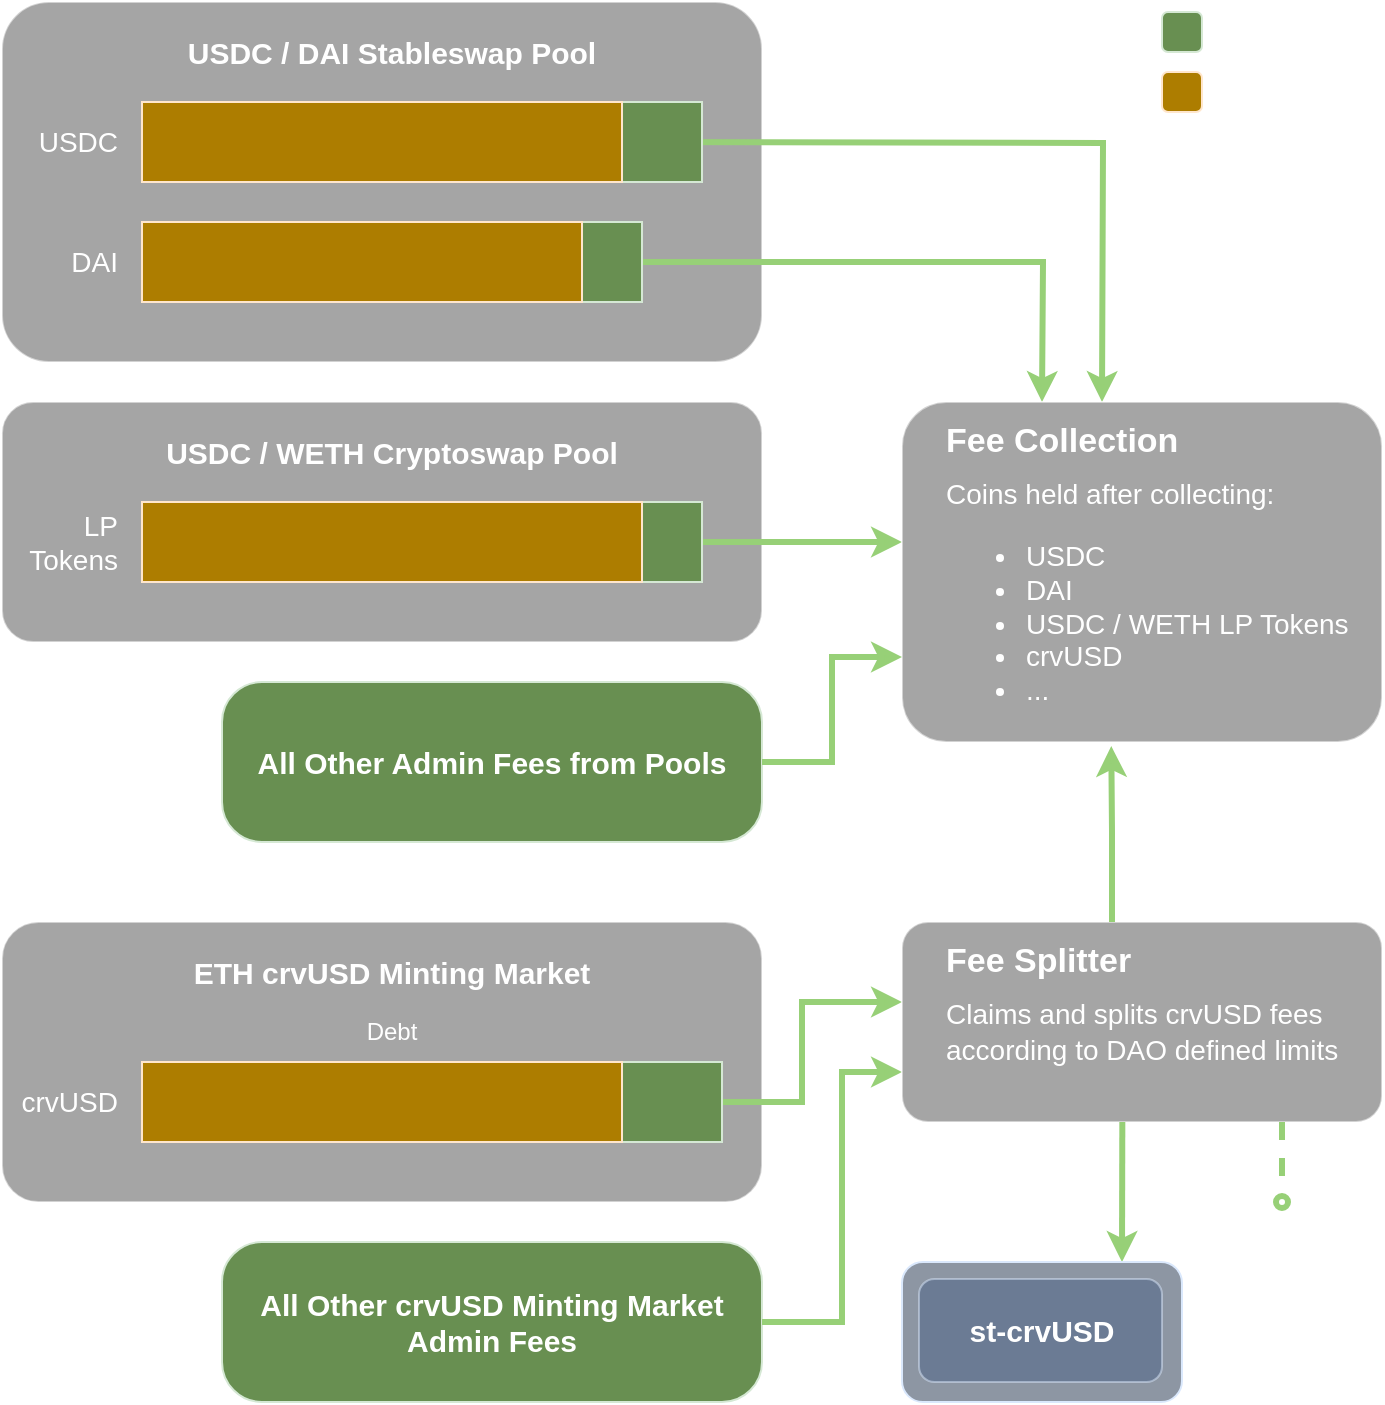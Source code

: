 <mxfile version="21.6.5" type="device">
  <diagram name="Page-1" id="XQpnbHps4Ra_ysarjgnG">
    <mxGraphModel dx="1364" dy="2843" grid="1" gridSize="10" guides="1" tooltips="1" connect="1" arrows="1" fold="1" page="1" pageScale="1" pageWidth="1060" pageHeight="2000" math="0" shadow="0">
      <root>
        <mxCell id="0" />
        <mxCell id="1" parent="0" />
        <mxCell id="l8Ifhlr_3lOIqzxVYJLy-1" value="" style="rounded=1;whiteSpace=wrap;html=1;opacity=50;arcSize=13;fillColor=#4D4D4D;strokeColor=#FFFFFF;" vertex="1" parent="1">
          <mxGeometry x="50" y="-1170" width="380" height="180" as="geometry" />
        </mxCell>
        <mxCell id="l8Ifhlr_3lOIqzxVYJLy-2" style="edgeStyle=orthogonalEdgeStyle;rounded=0;orthogonalLoop=1;jettySize=auto;html=1;exitX=1;exitY=0.5;exitDx=0;exitDy=0;fillColor=#688F51;strokeColor=#97D077;strokeWidth=3;fontSize=12;" edge="1" parent="1">
          <mxGeometry relative="1" as="geometry">
            <mxPoint x="600" y="-970" as="targetPoint" />
            <mxPoint x="370" y="-1100" as="sourcePoint" />
          </mxGeometry>
        </mxCell>
        <mxCell id="l8Ifhlr_3lOIqzxVYJLy-3" value="" style="rounded=0;whiteSpace=wrap;html=1;fillColor=#688F51;strokeColor=#D5E8D4;" vertex="1" parent="1">
          <mxGeometry x="360" y="-1120" width="40" height="40" as="geometry" />
        </mxCell>
        <mxCell id="l8Ifhlr_3lOIqzxVYJLy-4" value="USDC" style="text;html=1;strokeColor=none;fillColor=none;align=right;verticalAlign=middle;whiteSpace=wrap;rounded=0;fontSize=14;fontColor=#FFFFFF;" vertex="1" parent="1">
          <mxGeometry x="60" y="-1120" width="50" height="40" as="geometry" />
        </mxCell>
        <mxCell id="l8Ifhlr_3lOIqzxVYJLy-5" value="" style="rounded=0;whiteSpace=wrap;html=1;fillColor=#AD7D00;strokeColor=#FFE6CC;" vertex="1" parent="1">
          <mxGeometry x="120" y="-1120" width="240" height="40" as="geometry" />
        </mxCell>
        <mxCell id="l8Ifhlr_3lOIqzxVYJLy-6" style="edgeStyle=orthogonalEdgeStyle;rounded=0;orthogonalLoop=1;jettySize=auto;html=1;exitX=1;exitY=0.5;exitDx=0;exitDy=0;fillColor=#688F51;strokeColor=#97D077;strokeWidth=3;fontSize=12;" edge="1" parent="1" source="l8Ifhlr_3lOIqzxVYJLy-7">
          <mxGeometry relative="1" as="geometry">
            <mxPoint x="570" y="-970" as="targetPoint" />
          </mxGeometry>
        </mxCell>
        <mxCell id="l8Ifhlr_3lOIqzxVYJLy-7" value="" style="rounded=0;whiteSpace=wrap;html=1;fillColor=#688F51;strokeColor=#D5E8D4;" vertex="1" parent="1">
          <mxGeometry x="340" y="-1060" width="30" height="40" as="geometry" />
        </mxCell>
        <mxCell id="l8Ifhlr_3lOIqzxVYJLy-8" value="" style="rounded=0;whiteSpace=wrap;html=1;fillColor=#AD7D00;strokeColor=#FFE6CC;" vertex="1" parent="1">
          <mxGeometry x="120" y="-1060" width="220" height="40" as="geometry" />
        </mxCell>
        <mxCell id="l8Ifhlr_3lOIqzxVYJLy-9" value="DAI" style="text;html=1;strokeColor=none;fillColor=none;align=right;verticalAlign=middle;whiteSpace=wrap;rounded=0;fontSize=14;fontColor=#FFFFFF;" vertex="1" parent="1">
          <mxGeometry x="60" y="-1060" width="50" height="40" as="geometry" />
        </mxCell>
        <mxCell id="l8Ifhlr_3lOIqzxVYJLy-10" value="" style="rounded=1;whiteSpace=wrap;html=1;arcSize=13;textOpacity=50;opacity=50;fillColor=#4D4D4D;strokeColor=#FFFFFF;" vertex="1" parent="1">
          <mxGeometry x="50" y="-970" width="380" height="120" as="geometry" />
        </mxCell>
        <mxCell id="l8Ifhlr_3lOIqzxVYJLy-11" style="edgeStyle=orthogonalEdgeStyle;rounded=0;orthogonalLoop=1;jettySize=auto;html=1;exitX=1;exitY=0.5;exitDx=0;exitDy=0;fillColor=#688F51;strokeColor=#97D077;strokeWidth=3;fontSize=12;" edge="1" parent="1" source="l8Ifhlr_3lOIqzxVYJLy-12">
          <mxGeometry relative="1" as="geometry">
            <mxPoint x="500" y="-900" as="targetPoint" />
          </mxGeometry>
        </mxCell>
        <mxCell id="l8Ifhlr_3lOIqzxVYJLy-12" value="" style="rounded=0;whiteSpace=wrap;html=1;fillColor=#688F51;strokeColor=#D5E8D4;" vertex="1" parent="1">
          <mxGeometry x="370" y="-920" width="30" height="40" as="geometry" />
        </mxCell>
        <mxCell id="l8Ifhlr_3lOIqzxVYJLy-13" value="LP Tokens" style="text;html=1;strokeColor=none;fillColor=none;align=right;verticalAlign=middle;whiteSpace=wrap;rounded=0;fontSize=14;fontColor=#FFFFFF;" vertex="1" parent="1">
          <mxGeometry x="60" y="-920" width="50" height="40" as="geometry" />
        </mxCell>
        <mxCell id="l8Ifhlr_3lOIqzxVYJLy-14" value="" style="rounded=0;whiteSpace=wrap;html=1;fillColor=#AD7D00;strokeColor=#FFE6CC;" vertex="1" parent="1">
          <mxGeometry x="120" y="-920" width="250" height="40" as="geometry" />
        </mxCell>
        <mxCell id="l8Ifhlr_3lOIqzxVYJLy-15" value="" style="rounded=1;whiteSpace=wrap;html=1;arcSize=13;opacity=50;fillColor=#4D4D4D;strokeColor=#FFFFFF;" vertex="1" parent="1">
          <mxGeometry x="50" y="-710" width="380" height="140" as="geometry" />
        </mxCell>
        <mxCell id="l8Ifhlr_3lOIqzxVYJLy-16" style="edgeStyle=orthogonalEdgeStyle;rounded=0;orthogonalLoop=1;jettySize=auto;html=1;exitX=1;exitY=0.5;exitDx=0;exitDy=0;fillColor=#688F51;strokeColor=#97D077;strokeWidth=3;fontSize=12;" edge="1" parent="1" source="l8Ifhlr_3lOIqzxVYJLy-17" target="l8Ifhlr_3lOIqzxVYJLy-37">
          <mxGeometry relative="1" as="geometry">
            <mxPoint x="490" y="-620" as="targetPoint" />
            <Array as="points">
              <mxPoint x="450" y="-620" />
              <mxPoint x="450" y="-670" />
            </Array>
          </mxGeometry>
        </mxCell>
        <mxCell id="l8Ifhlr_3lOIqzxVYJLy-17" value="" style="rounded=0;whiteSpace=wrap;html=1;fillColor=#688F51;strokeColor=#D5E8D4;" vertex="1" parent="1">
          <mxGeometry x="360" y="-640" width="50" height="40" as="geometry" />
        </mxCell>
        <mxCell id="l8Ifhlr_3lOIqzxVYJLy-18" value="ETH crvUSD Minting Market" style="text;html=1;strokeColor=none;fillColor=none;align=center;verticalAlign=middle;whiteSpace=wrap;rounded=0;fontSize=15;fontStyle=1;fontColor=#FFFFFF;" vertex="1" parent="1">
          <mxGeometry x="60" y="-710" width="370" height="50" as="geometry" />
        </mxCell>
        <mxCell id="l8Ifhlr_3lOIqzxVYJLy-19" value="" style="rounded=0;whiteSpace=wrap;html=1;fillColor=#AD7D00;strokeColor=#FFE6CC;" vertex="1" parent="1">
          <mxGeometry x="120" y="-640" width="240" height="40" as="geometry" />
        </mxCell>
        <mxCell id="l8Ifhlr_3lOIqzxVYJLy-20" value="crvUSD" style="text;html=1;strokeColor=none;fillColor=none;align=right;verticalAlign=middle;whiteSpace=wrap;rounded=0;fontSize=14;fontColor=#FFFFFF;" vertex="1" parent="1">
          <mxGeometry x="60" y="-640" width="50" height="40" as="geometry" />
        </mxCell>
        <mxCell id="l8Ifhlr_3lOIqzxVYJLy-21" value="USDC / WETH Cryptoswap Pool" style="text;html=1;strokeColor=none;fillColor=none;align=center;verticalAlign=middle;whiteSpace=wrap;rounded=0;fontSize=15;fontStyle=1;fontColor=#FFFFFF;" vertex="1" parent="1">
          <mxGeometry x="60" y="-970" width="370" height="50" as="geometry" />
        </mxCell>
        <mxCell id="l8Ifhlr_3lOIqzxVYJLy-22" value="USDC / DAI Stableswap Pool" style="text;html=1;strokeColor=none;fillColor=none;align=center;verticalAlign=middle;whiteSpace=wrap;rounded=0;fontSize=15;fontStyle=1;fontColor=#FFFFFF;" vertex="1" parent="1">
          <mxGeometry x="60" y="-1170" width="370" height="50" as="geometry" />
        </mxCell>
        <mxCell id="l8Ifhlr_3lOIqzxVYJLy-23" value="Debt" style="text;html=1;strokeColor=none;fillColor=none;align=center;verticalAlign=middle;whiteSpace=wrap;rounded=0;fontColor=#FFFFFF;" vertex="1" parent="1">
          <mxGeometry x="60" y="-670" width="370" height="30" as="geometry" />
        </mxCell>
        <mxCell id="l8Ifhlr_3lOIqzxVYJLy-24" value="" style="rounded=1;whiteSpace=wrap;html=1;fillColor=#AD7D00;strokeColor=#FFE6CC;" vertex="1" parent="1">
          <mxGeometry x="630" y="-1135" width="20" height="20" as="geometry" />
        </mxCell>
        <mxCell id="l8Ifhlr_3lOIqzxVYJLy-25" value="" style="rounded=1;whiteSpace=wrap;html=1;fillColor=#688F51;strokeColor=#D5E8D4;" vertex="1" parent="1">
          <mxGeometry x="630" y="-1165" width="20" height="20" as="geometry" />
        </mxCell>
        <mxCell id="l8Ifhlr_3lOIqzxVYJLy-26" value="User Assets" style="text;html=1;strokeColor=none;fillColor=none;align=left;verticalAlign=middle;whiteSpace=wrap;rounded=0;fontColor=#FFFFFF;" vertex="1" parent="1">
          <mxGeometry x="660" y="-1140" width="80" height="30" as="geometry" />
        </mxCell>
        <mxCell id="l8Ifhlr_3lOIqzxVYJLy-27" value="Admin Fees" style="text;html=1;strokeColor=none;fillColor=none;align=left;verticalAlign=middle;whiteSpace=wrap;rounded=0;fontColor=#FFFFFF;" vertex="1" parent="1">
          <mxGeometry x="660" y="-1170" width="80" height="30" as="geometry" />
        </mxCell>
        <mxCell id="l8Ifhlr_3lOIqzxVYJLy-28" value="" style="rounded=1;whiteSpace=wrap;html=1;opacity=50;fillColor=#4D4D4D;strokeColor=#FFFFFF;arcSize=13;" vertex="1" parent="1">
          <mxGeometry x="500" y="-970" width="240" height="170" as="geometry" />
        </mxCell>
        <mxCell id="l8Ifhlr_3lOIqzxVYJLy-29" value="" style="rounded=1;whiteSpace=wrap;html=1;arcSize=25;fillColor=#688F51;strokeColor=#D5E8D4;" vertex="1" parent="1">
          <mxGeometry x="160" y="-830" width="270" height="80" as="geometry" />
        </mxCell>
        <mxCell id="l8Ifhlr_3lOIqzxVYJLy-30" style="edgeStyle=orthogonalEdgeStyle;rounded=0;orthogonalLoop=1;jettySize=auto;html=1;exitX=1;exitY=0.5;exitDx=0;exitDy=0;fillColor=#688F51;strokeColor=#97D077;strokeWidth=3;entryX=0;entryY=0.75;entryDx=0;entryDy=0;fontSize=12;" edge="1" parent="1" source="l8Ifhlr_3lOIqzxVYJLy-31" target="l8Ifhlr_3lOIqzxVYJLy-28">
          <mxGeometry relative="1" as="geometry">
            <mxPoint x="560" y="-790" as="targetPoint" />
          </mxGeometry>
        </mxCell>
        <mxCell id="l8Ifhlr_3lOIqzxVYJLy-31" value="All Other Admin Fees from Pools" style="text;html=1;strokeColor=none;fillColor=none;align=center;verticalAlign=middle;whiteSpace=wrap;rounded=0;fontSize=15;fontStyle=1;fontColor=#FFFFFF;" vertex="1" parent="1">
          <mxGeometry x="160" y="-815" width="270" height="50" as="geometry" />
        </mxCell>
        <mxCell id="l8Ifhlr_3lOIqzxVYJLy-32" value="Fee Collection" style="text;html=1;strokeColor=none;fillColor=none;align=left;verticalAlign=middle;whiteSpace=wrap;rounded=0;fontSize=17;fontStyle=1;fontColor=#FFFFFF;" vertex="1" parent="1">
          <mxGeometry x="520" y="-970" width="200" height="40" as="geometry" />
        </mxCell>
        <mxCell id="l8Ifhlr_3lOIqzxVYJLy-33" value="&lt;font style=&quot;font-size: 14px; font-weight: normal;&quot;&gt;Coins held after collecting:&lt;br&gt;&lt;ul&gt;&lt;li&gt;&lt;font style=&quot;font-size: 14px; font-weight: normal;&quot;&gt;USDC&lt;/font&gt;&lt;/li&gt;&lt;li&gt;&lt;font style=&quot;font-size: 14px; font-weight: normal;&quot;&gt;DAI&lt;/font&gt;&lt;/li&gt;&lt;li&gt;&lt;font style=&quot;font-size: 14px; font-weight: normal;&quot;&gt;USDC / WETH LP Tokens&lt;/font&gt;&lt;/li&gt;&lt;li&gt;&lt;font style=&quot;font-size: 14px; font-weight: normal;&quot;&gt;crvUSD&lt;/font&gt;&lt;/li&gt;&lt;li&gt;...&lt;/li&gt;&lt;/ul&gt;&lt;/font&gt;" style="text;html=1;strokeColor=none;fillColor=none;align=left;verticalAlign=top;whiteSpace=wrap;rounded=0;fontSize=15;fontStyle=1;fontColor=#FFFFFF;" vertex="1" parent="1">
          <mxGeometry x="520" y="-940" width="210" height="130" as="geometry" />
        </mxCell>
        <mxCell id="l8Ifhlr_3lOIqzxVYJLy-34" value="" style="rounded=1;whiteSpace=wrap;html=1;arcSize=25;fillColor=#688F51;strokeColor=#D5E8D4;" vertex="1" parent="1">
          <mxGeometry x="160" y="-550" width="270" height="80" as="geometry" />
        </mxCell>
        <mxCell id="l8Ifhlr_3lOIqzxVYJLy-35" style="edgeStyle=orthogonalEdgeStyle;rounded=0;orthogonalLoop=1;jettySize=auto;html=1;exitX=1;exitY=0.5;exitDx=0;exitDy=0;entryX=0;entryY=0.75;entryDx=0;entryDy=0;strokeColor=#97D077;fillColor=#688F51;strokeWidth=3;fontSize=12;" edge="1" parent="1" source="l8Ifhlr_3lOIqzxVYJLy-36" target="l8Ifhlr_3lOIqzxVYJLy-37">
          <mxGeometry relative="1" as="geometry">
            <Array as="points">
              <mxPoint x="470" y="-510" />
              <mxPoint x="470" y="-635" />
            </Array>
          </mxGeometry>
        </mxCell>
        <mxCell id="l8Ifhlr_3lOIqzxVYJLy-36" value="All Other crvUSD Minting Market Admin Fees" style="text;html=1;strokeColor=none;fillColor=none;align=center;verticalAlign=middle;whiteSpace=wrap;rounded=0;fontSize=15;fontStyle=1;fontColor=#FFFFFF;" vertex="1" parent="1">
          <mxGeometry x="160" y="-535" width="270" height="50" as="geometry" />
        </mxCell>
        <mxCell id="l8Ifhlr_3lOIqzxVYJLy-37" value="" style="rounded=1;whiteSpace=wrap;html=1;opacity=50;arcSize=13;fillColor=#4D4D4D;strokeColor=#FFFFFF;" vertex="1" parent="1">
          <mxGeometry x="500" y="-710" width="240" height="100" as="geometry" />
        </mxCell>
        <mxCell id="l8Ifhlr_3lOIqzxVYJLy-38" style="edgeStyle=orthogonalEdgeStyle;rounded=0;orthogonalLoop=1;jettySize=auto;html=1;entryX=0.436;entryY=1.012;entryDx=0;entryDy=0;entryPerimeter=0;strokeColor=#97D077;fillColor=#688F51;strokeWidth=3;fontSize=12;" edge="1" parent="1" source="l8Ifhlr_3lOIqzxVYJLy-39" target="l8Ifhlr_3lOIqzxVYJLy-28">
          <mxGeometry relative="1" as="geometry" />
        </mxCell>
        <mxCell id="l8Ifhlr_3lOIqzxVYJLy-39" value="Fee Splitter" style="text;html=1;strokeColor=none;fillColor=none;align=left;verticalAlign=middle;whiteSpace=wrap;rounded=0;fontSize=17;fontStyle=1;fontColor=#FFFFFF;" vertex="1" parent="1">
          <mxGeometry x="520" y="-710" width="170" height="40" as="geometry" />
        </mxCell>
        <mxCell id="l8Ifhlr_3lOIqzxVYJLy-40" value="&lt;span style=&quot;font-size: 14px; font-weight: 400;&quot;&gt;Claims and splits crvUSD fees according to DAO defined limits&lt;/span&gt;" style="text;html=1;strokeColor=none;fillColor=none;align=left;verticalAlign=top;whiteSpace=wrap;rounded=0;fontSize=15;fontStyle=1;fontColor=#FFFFFF;" vertex="1" parent="1">
          <mxGeometry x="520" y="-680" width="210" height="70" as="geometry" />
        </mxCell>
        <mxCell id="l8Ifhlr_3lOIqzxVYJLy-41" value="Most fees still flow to veCRV holders" style="text;html=1;strokeColor=none;fillColor=none;align=left;verticalAlign=middle;whiteSpace=wrap;rounded=0;fontColor=#FFFFFF;" vertex="1" parent="1">
          <mxGeometry x="610" y="-770" width="110" height="30" as="geometry" />
        </mxCell>
        <mxCell id="l8Ifhlr_3lOIqzxVYJLy-42" value="" style="endArrow=classic;html=1;rounded=0;exitX=0.396;exitY=0.98;exitDx=0;exitDy=0;exitPerimeter=0;strokeColor=#97D077;fillColor=#ffe6cc;strokeWidth=3;" edge="1" parent="1">
          <mxGeometry width="50" height="50" relative="1" as="geometry">
            <mxPoint x="610.16" y="-610" as="sourcePoint" />
            <mxPoint x="610" y="-540" as="targetPoint" />
          </mxGeometry>
        </mxCell>
        <mxCell id="l8Ifhlr_3lOIqzxVYJLy-43" value="" style="rounded=1;whiteSpace=wrap;html=1;fontSize=23;fillColor=#8D96A3;strokeColor=#DAE8FC;fontStyle=0;align=center;" vertex="1" parent="1">
          <mxGeometry x="500" y="-540" width="140" height="70" as="geometry" />
        </mxCell>
        <mxCell id="l8Ifhlr_3lOIqzxVYJLy-44" value="&lt;font style=&quot;font-size: 15px;&quot;&gt;&lt;b&gt;st-crvUSD&lt;br&gt;&lt;/b&gt;&lt;/font&gt;" style="rounded=1;whiteSpace=wrap;html=1;fillColor=#4B6385;strokeColor=#DAE8FC;opacity=50;fontColor=#FFFFFF;" vertex="1" parent="1">
          <mxGeometry x="508.5" y="-531.5" width="121.5" height="51.5" as="geometry" />
        </mxCell>
        <mxCell id="l8Ifhlr_3lOIqzxVYJLy-45" value="" style="endArrow=oval;html=1;rounded=0;strokeColor=#97D077;fillColor=#ffe6cc;strokeWidth=3;endFill=0;dashed=1;" edge="1" parent="1">
          <mxGeometry width="50" height="50" relative="1" as="geometry">
            <mxPoint x="690" y="-610" as="sourcePoint" />
            <mxPoint x="690" y="-570" as="targetPoint" />
          </mxGeometry>
        </mxCell>
        <mxCell id="l8Ifhlr_3lOIqzxVYJLy-46" value="More products can be added to the splitter if the DAO desires" style="text;html=1;strokeColor=none;fillColor=none;align=center;verticalAlign=middle;whiteSpace=wrap;rounded=0;fontColor=#FFFFFF;" vertex="1" parent="1">
          <mxGeometry x="650" y="-550" width="90" height="30" as="geometry" />
        </mxCell>
        <mxCell id="l8Ifhlr_3lOIqzxVYJLy-47" value="Small amount &lt;br&gt;of fees sent to &lt;br&gt;st-crvUSD" style="text;html=1;strokeColor=none;fillColor=none;align=right;verticalAlign=middle;whiteSpace=wrap;rounded=0;fontColor=#FFFFFF;" vertex="1" parent="1">
          <mxGeometry x="490" y="-590" width="110" height="30" as="geometry" />
        </mxCell>
      </root>
    </mxGraphModel>
  </diagram>
</mxfile>
